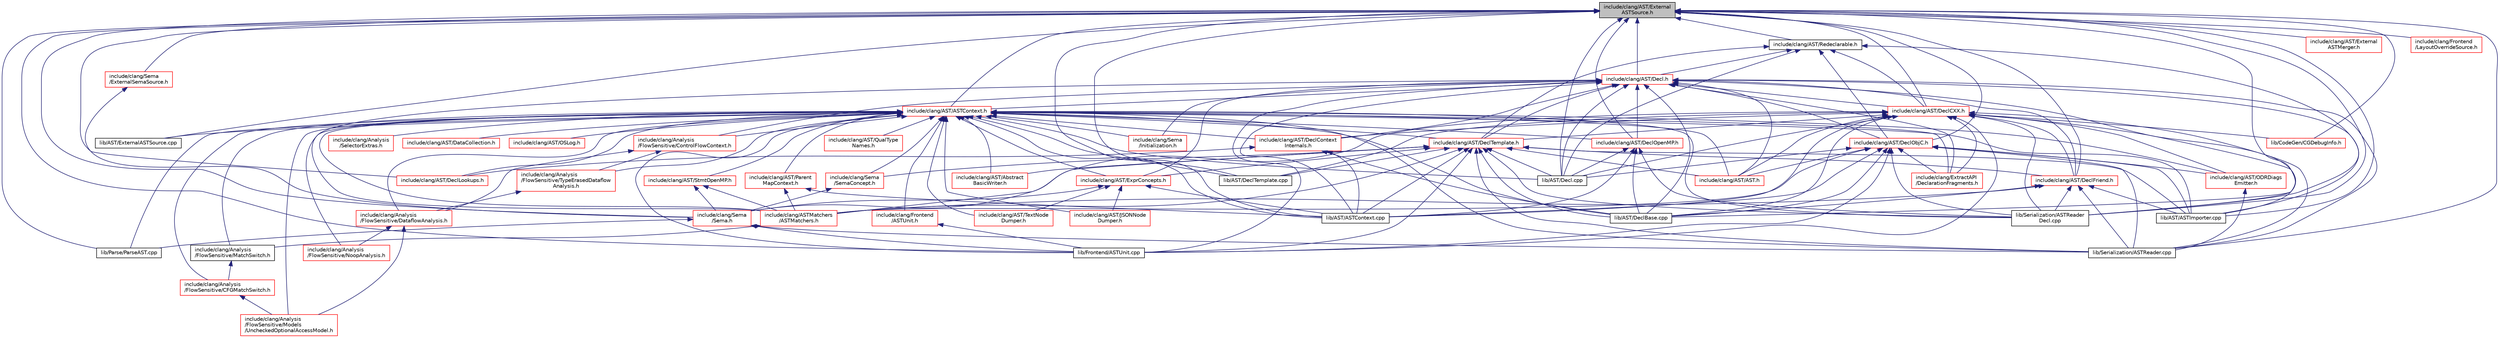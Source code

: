 digraph "include/clang/AST/ExternalASTSource.h"
{
 // LATEX_PDF_SIZE
  bgcolor="transparent";
  edge [fontname="Helvetica",fontsize="10",labelfontname="Helvetica",labelfontsize="10"];
  node [fontname="Helvetica",fontsize="10",shape=record];
  Node1 [label="include/clang/AST/External\lASTSource.h",height=0.2,width=0.4,color="black", fillcolor="grey75", style="filled", fontcolor="black",tooltip=" "];
  Node1 -> Node2 [dir="back",color="midnightblue",fontsize="10",style="solid",fontname="Helvetica"];
  Node2 [label="include/clang/AST/ASTContext.h",height=0.2,width=0.4,color="red",URL="$ASTContext_8h.html",tooltip=" "];
  Node2 -> Node3 [dir="back",color="midnightblue",fontsize="10",style="solid",fontname="Helvetica"];
  Node3 [label="include/clang/Analysis\l/FlowSensitive/CFGMatchSwitch.h",height=0.2,width=0.4,color="red",URL="$CFGMatchSwitch_8h.html",tooltip=" "];
  Node3 -> Node4 [dir="back",color="midnightblue",fontsize="10",style="solid",fontname="Helvetica"];
  Node4 [label="include/clang/Analysis\l/FlowSensitive/Models\l/UncheckedOptionalAccessModel.h",height=0.2,width=0.4,color="red",URL="$UncheckedOptionalAccessModel_8h.html",tooltip=" "];
  Node2 -> Node6 [dir="back",color="midnightblue",fontsize="10",style="solid",fontname="Helvetica"];
  Node6 [label="include/clang/Analysis\l/FlowSensitive/ControlFlowContext.h",height=0.2,width=0.4,color="red",URL="$ControlFlowContext_8h.html",tooltip=" "];
  Node6 -> Node7 [dir="back",color="midnightblue",fontsize="10",style="solid",fontname="Helvetica"];
  Node7 [label="include/clang/Analysis\l/FlowSensitive/DataflowAnalysis.h",height=0.2,width=0.4,color="red",URL="$DataflowAnalysis_8h.html",tooltip=" "];
  Node7 -> Node4 [dir="back",color="midnightblue",fontsize="10",style="solid",fontname="Helvetica"];
  Node7 -> Node11 [dir="back",color="midnightblue",fontsize="10",style="solid",fontname="Helvetica"];
  Node11 [label="include/clang/Analysis\l/FlowSensitive/NoopAnalysis.h",height=0.2,width=0.4,color="red",URL="$NoopAnalysis_8h.html",tooltip=" "];
  Node6 -> Node18 [dir="back",color="midnightblue",fontsize="10",style="solid",fontname="Helvetica"];
  Node18 [label="include/clang/Analysis\l/FlowSensitive/TypeErasedDataflow\lAnalysis.h",height=0.2,width=0.4,color="red",URL="$TypeErasedDataflowAnalysis_8h.html",tooltip=" "];
  Node18 -> Node7 [dir="back",color="midnightblue",fontsize="10",style="solid",fontname="Helvetica"];
  Node2 -> Node7 [dir="back",color="midnightblue",fontsize="10",style="solid",fontname="Helvetica"];
  Node2 -> Node15 [dir="back",color="midnightblue",fontsize="10",style="solid",fontname="Helvetica"];
  Node15 [label="include/clang/Analysis\l/FlowSensitive/MatchSwitch.h",height=0.2,width=0.4,color="black",URL="$MatchSwitch_8h.html",tooltip=" "];
  Node15 -> Node3 [dir="back",color="midnightblue",fontsize="10",style="solid",fontname="Helvetica"];
  Node2 -> Node4 [dir="back",color="midnightblue",fontsize="10",style="solid",fontname="Helvetica"];
  Node2 -> Node11 [dir="back",color="midnightblue",fontsize="10",style="solid",fontname="Helvetica"];
  Node2 -> Node18 [dir="back",color="midnightblue",fontsize="10",style="solid",fontname="Helvetica"];
  Node2 -> Node22 [dir="back",color="midnightblue",fontsize="10",style="solid",fontname="Helvetica"];
  Node22 [label="include/clang/Analysis\l/SelectorExtras.h",height=0.2,width=0.4,color="red",URL="$SelectorExtras_8h.html",tooltip=" "];
  Node2 -> Node33 [dir="back",color="midnightblue",fontsize="10",style="solid",fontname="Helvetica"];
  Node33 [label="include/clang/AST/Abstract\lBasicWriter.h",height=0.2,width=0.4,color="red",URL="$AbstractBasicWriter_8h.html",tooltip=" "];
  Node2 -> Node39 [dir="back",color="midnightblue",fontsize="10",style="solid",fontname="Helvetica"];
  Node39 [label="include/clang/AST/AST.h",height=0.2,width=0.4,color="red",URL="$AST_8h.html",tooltip=" "];
  Node2 -> Node54 [dir="back",color="midnightblue",fontsize="10",style="solid",fontname="Helvetica"];
  Node54 [label="include/clang/AST/DataCollection.h",height=0.2,width=0.4,color="red",URL="$DataCollection_8h.html",tooltip=" "];
  Node2 -> Node57 [dir="back",color="midnightblue",fontsize="10",style="solid",fontname="Helvetica"];
  Node57 [label="include/clang/AST/DeclContext\lInternals.h",height=0.2,width=0.4,color="red",URL="$DeclContextInternals_8h.html",tooltip=" "];
  Node57 -> Node58 [dir="back",color="midnightblue",fontsize="10",style="solid",fontname="Helvetica"];
  Node58 [label="include/clang/AST/DeclLookups.h",height=0.2,width=0.4,color="red",URL="$DeclLookups_8h.html",tooltip=" "];
  Node57 -> Node65 [dir="back",color="midnightblue",fontsize="10",style="solid",fontname="Helvetica"];
  Node65 [label="lib/AST/ASTContext.cpp",height=0.2,width=0.4,color="black",URL="$ASTContext_8cpp.html",tooltip=" "];
  Node57 -> Node62 [dir="back",color="midnightblue",fontsize="10",style="solid",fontname="Helvetica"];
  Node62 [label="lib/AST/DeclBase.cpp",height=0.2,width=0.4,color="black",URL="$DeclBase_8cpp.html",tooltip=" "];
  Node2 -> Node58 [dir="back",color="midnightblue",fontsize="10",style="solid",fontname="Helvetica"];
  Node2 -> Node67 [dir="back",color="midnightblue",fontsize="10",style="solid",fontname="Helvetica"];
  Node67 [label="include/clang/AST/DeclOpenMP.h",height=0.2,width=0.4,color="red",URL="$DeclOpenMP_8h.html",tooltip=" "];
  Node67 -> Node65 [dir="back",color="midnightblue",fontsize="10",style="solid",fontname="Helvetica"];
  Node67 -> Node235 [dir="back",color="midnightblue",fontsize="10",style="solid",fontname="Helvetica"];
  Node235 [label="lib/AST/Decl.cpp",height=0.2,width=0.4,color="black",URL="$Decl_8cpp.html",tooltip=" "];
  Node67 -> Node62 [dir="back",color="midnightblue",fontsize="10",style="solid",fontname="Helvetica"];
  Node67 -> Node95 [dir="back",color="midnightblue",fontsize="10",style="solid",fontname="Helvetica"];
  Node95 [label="lib/Serialization/ASTReader\lDecl.cpp",height=0.2,width=0.4,color="black",URL="$ASTReaderDecl_8cpp.html",tooltip=" "];
  Node2 -> Node240 [dir="back",color="midnightblue",fontsize="10",style="solid",fontname="Helvetica"];
  Node240 [label="include/clang/AST/DeclTemplate.h",height=0.2,width=0.4,color="red",URL="$DeclTemplate_8h.html",tooltip=" "];
  Node240 -> Node33 [dir="back",color="midnightblue",fontsize="10",style="solid",fontname="Helvetica"];
  Node240 -> Node39 [dir="back",color="midnightblue",fontsize="10",style="solid",fontname="Helvetica"];
  Node240 -> Node255 [dir="back",color="midnightblue",fontsize="10",style="solid",fontname="Helvetica"];
  Node255 [label="include/clang/AST/DeclFriend.h",height=0.2,width=0.4,color="red",URL="$DeclFriend_8h.html",tooltip=" "];
  Node255 -> Node256 [dir="back",color="midnightblue",fontsize="10",style="solid",fontname="Helvetica"];
  Node256 [label="include/clang/ASTMatchers\l/ASTMatchers.h",height=0.2,width=0.4,color="red",URL="$ASTMatchers_8h.html",tooltip=" "];
  Node256 -> Node15 [dir="back",color="midnightblue",fontsize="10",style="solid",fontname="Helvetica"];
  Node255 -> Node90 [dir="back",color="midnightblue",fontsize="10",style="solid",fontname="Helvetica"];
  Node90 [label="lib/AST/ASTImporter.cpp",height=0.2,width=0.4,color="black",URL="$ASTImporter_8cpp.html",tooltip=" "];
  Node255 -> Node62 [dir="back",color="midnightblue",fontsize="10",style="solid",fontname="Helvetica"];
  Node255 -> Node243 [dir="back",color="midnightblue",fontsize="10",style="solid",fontname="Helvetica"];
  Node243 [label="lib/Serialization/ASTReader.cpp",height=0.2,width=0.4,color="black",URL="$ASTReader_8cpp.html",tooltip=" "];
  Node255 -> Node95 [dir="back",color="midnightblue",fontsize="10",style="solid",fontname="Helvetica"];
  Node240 -> Node305 [dir="back",color="midnightblue",fontsize="10",style="solid",fontname="Helvetica"];
  Node305 [label="include/clang/AST/ExprConcepts.h",height=0.2,width=0.4,color="red",URL="$ExprConcepts_8h.html",tooltip=" "];
  Node305 -> Node71 [dir="back",color="midnightblue",fontsize="10",style="solid",fontname="Helvetica"];
  Node71 [label="include/clang/AST/JSONNode\lDumper.h",height=0.2,width=0.4,color="red",URL="$JSONNodeDumper_8h.html",tooltip=" "];
  Node305 -> Node73 [dir="back",color="midnightblue",fontsize="10",style="solid",fontname="Helvetica"];
  Node73 [label="include/clang/AST/TextNode\lDumper.h",height=0.2,width=0.4,color="red",URL="$TextNodeDumper_8h.html",tooltip=" "];
  Node305 -> Node336 [dir="back",color="midnightblue",fontsize="10",style="solid",fontname="Helvetica"];
  Node336 [label="include/clang/Sema\l/Sema.h",height=0.2,width=0.4,color="red",URL="$Sema_8h.html",tooltip=" "];
  Node336 -> Node382 [dir="back",color="midnightblue",fontsize="10",style="solid",fontname="Helvetica"];
  Node382 [label="lib/Frontend/ASTUnit.cpp",height=0.2,width=0.4,color="black",URL="$ASTUnit_8cpp.html",tooltip=" "];
  Node336 -> Node352 [dir="back",color="midnightblue",fontsize="10",style="solid",fontname="Helvetica"];
  Node352 [label="lib/Parse/ParseAST.cpp",height=0.2,width=0.4,color="black",URL="$ParseAST_8cpp.html",tooltip=" "];
  Node336 -> Node243 [dir="back",color="midnightblue",fontsize="10",style="solid",fontname="Helvetica"];
  Node305 -> Node65 [dir="back",color="midnightblue",fontsize="10",style="solid",fontname="Helvetica"];
  Node240 -> Node256 [dir="back",color="midnightblue",fontsize="10",style="solid",fontname="Helvetica"];
  Node240 -> Node336 [dir="back",color="midnightblue",fontsize="10",style="solid",fontname="Helvetica"];
  Node240 -> Node638 [dir="back",color="midnightblue",fontsize="10",style="solid",fontname="Helvetica"];
  Node638 [label="include/clang/Sema\l/SemaConcept.h",height=0.2,width=0.4,color="red",URL="$SemaConcept_8h.html",tooltip=" "];
  Node638 -> Node336 [dir="back",color="midnightblue",fontsize="10",style="solid",fontname="Helvetica"];
  Node240 -> Node65 [dir="back",color="midnightblue",fontsize="10",style="solid",fontname="Helvetica"];
  Node240 -> Node90 [dir="back",color="midnightblue",fontsize="10",style="solid",fontname="Helvetica"];
  Node240 -> Node235 [dir="back",color="midnightblue",fontsize="10",style="solid",fontname="Helvetica"];
  Node240 -> Node62 [dir="back",color="midnightblue",fontsize="10",style="solid",fontname="Helvetica"];
  Node240 -> Node644 [dir="back",color="midnightblue",fontsize="10",style="solid",fontname="Helvetica"];
  Node644 [label="lib/AST/DeclTemplate.cpp",height=0.2,width=0.4,color="black",URL="$DeclTemplate_8cpp.html",tooltip=" "];
  Node240 -> Node382 [dir="back",color="midnightblue",fontsize="10",style="solid",fontname="Helvetica"];
  Node240 -> Node243 [dir="back",color="midnightblue",fontsize="10",style="solid",fontname="Helvetica"];
  Node240 -> Node95 [dir="back",color="midnightblue",fontsize="10",style="solid",fontname="Helvetica"];
  Node2 -> Node305 [dir="back",color="midnightblue",fontsize="10",style="solid",fontname="Helvetica"];
  Node2 -> Node71 [dir="back",color="midnightblue",fontsize="10",style="solid",fontname="Helvetica"];
  Node2 -> Node653 [dir="back",color="midnightblue",fontsize="10",style="solid",fontname="Helvetica"];
  Node653 [label="include/clang/AST/ODRDiags\lEmitter.h",height=0.2,width=0.4,color="red",URL="$ODRDiagsEmitter_8h.html",tooltip=" "];
  Node653 -> Node243 [dir="back",color="midnightblue",fontsize="10",style="solid",fontname="Helvetica"];
  Node2 -> Node654 [dir="back",color="midnightblue",fontsize="10",style="solid",fontname="Helvetica"];
  Node654 [label="include/clang/AST/OSLog.h",height=0.2,width=0.4,color="red",URL="$OSLog_8h.html",tooltip=" "];
  Node2 -> Node657 [dir="back",color="midnightblue",fontsize="10",style="solid",fontname="Helvetica"];
  Node657 [label="include/clang/AST/Parent\lMapContext.h",height=0.2,width=0.4,color="red",URL="$ParentMapContext_8h.html",tooltip=" "];
  Node657 -> Node256 [dir="back",color="midnightblue",fontsize="10",style="solid",fontname="Helvetica"];
  Node657 -> Node65 [dir="back",color="midnightblue",fontsize="10",style="solid",fontname="Helvetica"];
  Node2 -> Node658 [dir="back",color="midnightblue",fontsize="10",style="solid",fontname="Helvetica"];
  Node658 [label="include/clang/AST/QualType\lNames.h",height=0.2,width=0.4,color="red",URL="$QualTypeNames_8h.html",tooltip=" "];
  Node2 -> Node659 [dir="back",color="midnightblue",fontsize="10",style="solid",fontname="Helvetica"];
  Node659 [label="include/clang/AST/StmtOpenMP.h",height=0.2,width=0.4,color="red",URL="$StmtOpenMP_8h.html",tooltip=" "];
  Node659 -> Node256 [dir="back",color="midnightblue",fontsize="10",style="solid",fontname="Helvetica"];
  Node659 -> Node336 [dir="back",color="midnightblue",fontsize="10",style="solid",fontname="Helvetica"];
  Node2 -> Node73 [dir="back",color="midnightblue",fontsize="10",style="solid",fontname="Helvetica"];
  Node2 -> Node256 [dir="back",color="midnightblue",fontsize="10",style="solid",fontname="Helvetica"];
  Node2 -> Node661 [dir="back",color="midnightblue",fontsize="10",style="solid",fontname="Helvetica"];
  Node661 [label="include/clang/ExtractAPI\l/DeclarationFragments.h",height=0.2,width=0.4,color="red",URL="$DeclarationFragments_8h.html",tooltip=" "];
  Node2 -> Node672 [dir="back",color="midnightblue",fontsize="10",style="solid",fontname="Helvetica"];
  Node672 [label="include/clang/Frontend\l/ASTUnit.h",height=0.2,width=0.4,color="red",URL="$ASTUnit_8h.html",tooltip=" "];
  Node672 -> Node382 [dir="back",color="midnightblue",fontsize="10",style="solid",fontname="Helvetica"];
  Node2 -> Node637 [dir="back",color="midnightblue",fontsize="10",style="solid",fontname="Helvetica"];
  Node637 [label="include/clang/Sema\l/Initialization.h",height=0.2,width=0.4,color="red",URL="$Initialization_8h.html",tooltip=" "];
  Node2 -> Node638 [dir="back",color="midnightblue",fontsize="10",style="solid",fontname="Helvetica"];
  Node2 -> Node65 [dir="back",color="midnightblue",fontsize="10",style="solid",fontname="Helvetica"];
  Node2 -> Node90 [dir="back",color="midnightblue",fontsize="10",style="solid",fontname="Helvetica"];
  Node2 -> Node235 [dir="back",color="midnightblue",fontsize="10",style="solid",fontname="Helvetica"];
  Node2 -> Node62 [dir="back",color="midnightblue",fontsize="10",style="solid",fontname="Helvetica"];
  Node2 -> Node644 [dir="back",color="midnightblue",fontsize="10",style="solid",fontname="Helvetica"];
  Node2 -> Node714 [dir="back",color="midnightblue",fontsize="10",style="solid",fontname="Helvetica"];
  Node714 [label="lib/AST/ExternalASTSource.cpp",height=0.2,width=0.4,color="black",URL="$ExternalASTSource_8cpp.html",tooltip=" "];
  Node2 -> Node382 [dir="back",color="midnightblue",fontsize="10",style="solid",fontname="Helvetica"];
  Node2 -> Node352 [dir="back",color="midnightblue",fontsize="10",style="solid",fontname="Helvetica"];
  Node2 -> Node243 [dir="back",color="midnightblue",fontsize="10",style="solid",fontname="Helvetica"];
  Node2 -> Node95 [dir="back",color="midnightblue",fontsize="10",style="solid",fontname="Helvetica"];
  Node1 -> Node739 [dir="back",color="midnightblue",fontsize="10",style="solid",fontname="Helvetica"];
  Node739 [label="include/clang/AST/Decl.h",height=0.2,width=0.4,color="red",URL="$Decl_8h.html",tooltip=" "];
  Node739 -> Node6 [dir="back",color="midnightblue",fontsize="10",style="solid",fontname="Helvetica"];
  Node739 -> Node39 [dir="back",color="midnightblue",fontsize="10",style="solid",fontname="Helvetica"];
  Node739 -> Node2 [dir="back",color="midnightblue",fontsize="10",style="solid",fontname="Helvetica"];
  Node739 -> Node57 [dir="back",color="midnightblue",fontsize="10",style="solid",fontname="Helvetica"];
  Node739 -> Node762 [dir="back",color="midnightblue",fontsize="10",style="solid",fontname="Helvetica"];
  Node762 [label="include/clang/AST/DeclCXX.h",height=0.2,width=0.4,color="red",URL="$DeclCXX_8h.html",tooltip=" "];
  Node762 -> Node39 [dir="back",color="midnightblue",fontsize="10",style="solid",fontname="Helvetica"];
  Node762 -> Node57 [dir="back",color="midnightblue",fontsize="10",style="solid",fontname="Helvetica"];
  Node762 -> Node255 [dir="back",color="midnightblue",fontsize="10",style="solid",fontname="Helvetica"];
  Node762 -> Node240 [dir="back",color="midnightblue",fontsize="10",style="solid",fontname="Helvetica"];
  Node762 -> Node653 [dir="back",color="midnightblue",fontsize="10",style="solid",fontname="Helvetica"];
  Node762 -> Node256 [dir="back",color="midnightblue",fontsize="10",style="solid",fontname="Helvetica"];
  Node762 -> Node661 [dir="back",color="midnightblue",fontsize="10",style="solid",fontname="Helvetica"];
  Node762 -> Node65 [dir="back",color="midnightblue",fontsize="10",style="solid",fontname="Helvetica"];
  Node762 -> Node90 [dir="back",color="midnightblue",fontsize="10",style="solid",fontname="Helvetica"];
  Node762 -> Node235 [dir="back",color="midnightblue",fontsize="10",style="solid",fontname="Helvetica"];
  Node762 -> Node62 [dir="back",color="midnightblue",fontsize="10",style="solid",fontname="Helvetica"];
  Node762 -> Node644 [dir="back",color="midnightblue",fontsize="10",style="solid",fontname="Helvetica"];
  Node762 -> Node806 [dir="back",color="midnightblue",fontsize="10",style="solid",fontname="Helvetica"];
  Node806 [label="lib/CodeGen/CGDebugInfo.h",height=0.2,width=0.4,color="red",URL="$CGDebugInfo_8h.html",tooltip=" "];
  Node762 -> Node382 [dir="back",color="midnightblue",fontsize="10",style="solid",fontname="Helvetica"];
  Node762 -> Node243 [dir="back",color="midnightblue",fontsize="10",style="solid",fontname="Helvetica"];
  Node762 -> Node95 [dir="back",color="midnightblue",fontsize="10",style="solid",fontname="Helvetica"];
  Node739 -> Node255 [dir="back",color="midnightblue",fontsize="10",style="solid",fontname="Helvetica"];
  Node739 -> Node808 [dir="back",color="midnightblue",fontsize="10",style="solid",fontname="Helvetica"];
  Node808 [label="include/clang/AST/DeclObjC.h",height=0.2,width=0.4,color="red",URL="$DeclObjC_8h.html",tooltip=" "];
  Node808 -> Node39 [dir="back",color="midnightblue",fontsize="10",style="solid",fontname="Helvetica"];
  Node808 -> Node653 [dir="back",color="midnightblue",fontsize="10",style="solid",fontname="Helvetica"];
  Node808 -> Node256 [dir="back",color="midnightblue",fontsize="10",style="solid",fontname="Helvetica"];
  Node808 -> Node661 [dir="back",color="midnightblue",fontsize="10",style="solid",fontname="Helvetica"];
  Node808 -> Node65 [dir="back",color="midnightblue",fontsize="10",style="solid",fontname="Helvetica"];
  Node808 -> Node90 [dir="back",color="midnightblue",fontsize="10",style="solid",fontname="Helvetica"];
  Node808 -> Node235 [dir="back",color="midnightblue",fontsize="10",style="solid",fontname="Helvetica"];
  Node808 -> Node62 [dir="back",color="midnightblue",fontsize="10",style="solid",fontname="Helvetica"];
  Node808 -> Node382 [dir="back",color="midnightblue",fontsize="10",style="solid",fontname="Helvetica"];
  Node808 -> Node243 [dir="back",color="midnightblue",fontsize="10",style="solid",fontname="Helvetica"];
  Node808 -> Node95 [dir="back",color="midnightblue",fontsize="10",style="solid",fontname="Helvetica"];
  Node739 -> Node67 [dir="back",color="midnightblue",fontsize="10",style="solid",fontname="Helvetica"];
  Node739 -> Node240 [dir="back",color="midnightblue",fontsize="10",style="solid",fontname="Helvetica"];
  Node739 -> Node305 [dir="back",color="midnightblue",fontsize="10",style="solid",fontname="Helvetica"];
  Node739 -> Node256 [dir="back",color="midnightblue",fontsize="10",style="solid",fontname="Helvetica"];
  Node739 -> Node661 [dir="back",color="midnightblue",fontsize="10",style="solid",fontname="Helvetica"];
  Node739 -> Node637 [dir="back",color="midnightblue",fontsize="10",style="solid",fontname="Helvetica"];
  Node739 -> Node65 [dir="back",color="midnightblue",fontsize="10",style="solid",fontname="Helvetica"];
  Node739 -> Node90 [dir="back",color="midnightblue",fontsize="10",style="solid",fontname="Helvetica"];
  Node739 -> Node235 [dir="back",color="midnightblue",fontsize="10",style="solid",fontname="Helvetica"];
  Node739 -> Node62 [dir="back",color="midnightblue",fontsize="10",style="solid",fontname="Helvetica"];
  Node739 -> Node382 [dir="back",color="midnightblue",fontsize="10",style="solid",fontname="Helvetica"];
  Node739 -> Node243 [dir="back",color="midnightblue",fontsize="10",style="solid",fontname="Helvetica"];
  Node739 -> Node95 [dir="back",color="midnightblue",fontsize="10",style="solid",fontname="Helvetica"];
  Node1 -> Node762 [dir="back",color="midnightblue",fontsize="10",style="solid",fontname="Helvetica"];
  Node1 -> Node255 [dir="back",color="midnightblue",fontsize="10",style="solid",fontname="Helvetica"];
  Node1 -> Node58 [dir="back",color="midnightblue",fontsize="10",style="solid",fontname="Helvetica"];
  Node1 -> Node808 [dir="back",color="midnightblue",fontsize="10",style="solid",fontname="Helvetica"];
  Node1 -> Node67 [dir="back",color="midnightblue",fontsize="10",style="solid",fontname="Helvetica"];
  Node1 -> Node621 [dir="back",color="midnightblue",fontsize="10",style="solid",fontname="Helvetica"];
  Node621 [label="include/clang/AST/External\lASTMerger.h",height=0.2,width=0.4,color="red",URL="$ExternalASTMerger_8h.html",tooltip=" "];
  Node1 -> Node860 [dir="back",color="midnightblue",fontsize="10",style="solid",fontname="Helvetica"];
  Node860 [label="include/clang/AST/Redeclarable.h",height=0.2,width=0.4,color="black",URL="$Redeclarable_8h.html",tooltip=" "];
  Node860 -> Node739 [dir="back",color="midnightblue",fontsize="10",style="solid",fontname="Helvetica"];
  Node860 -> Node762 [dir="back",color="midnightblue",fontsize="10",style="solid",fontname="Helvetica"];
  Node860 -> Node808 [dir="back",color="midnightblue",fontsize="10",style="solid",fontname="Helvetica"];
  Node860 -> Node240 [dir="back",color="midnightblue",fontsize="10",style="solid",fontname="Helvetica"];
  Node860 -> Node235 [dir="back",color="midnightblue",fontsize="10",style="solid",fontname="Helvetica"];
  Node860 -> Node95 [dir="back",color="midnightblue",fontsize="10",style="solid",fontname="Helvetica"];
  Node1 -> Node861 [dir="back",color="midnightblue",fontsize="10",style="solid",fontname="Helvetica"];
  Node861 [label="include/clang/Frontend\l/LayoutOverrideSource.h",height=0.2,width=0.4,color="red",URL="$LayoutOverrideSource_8h.html",tooltip=" "];
  Node1 -> Node783 [dir="back",color="midnightblue",fontsize="10",style="solid",fontname="Helvetica"];
  Node783 [label="include/clang/Sema\l/ExternalSemaSource.h",height=0.2,width=0.4,color="red",URL="$ExternalSemaSource_8h.html",tooltip=" "];
  Node783 -> Node336 [dir="back",color="midnightblue",fontsize="10",style="solid",fontname="Helvetica"];
  Node1 -> Node336 [dir="back",color="midnightblue",fontsize="10",style="solid",fontname="Helvetica"];
  Node1 -> Node65 [dir="back",color="midnightblue",fontsize="10",style="solid",fontname="Helvetica"];
  Node1 -> Node90 [dir="back",color="midnightblue",fontsize="10",style="solid",fontname="Helvetica"];
  Node1 -> Node235 [dir="back",color="midnightblue",fontsize="10",style="solid",fontname="Helvetica"];
  Node1 -> Node62 [dir="back",color="midnightblue",fontsize="10",style="solid",fontname="Helvetica"];
  Node1 -> Node644 [dir="back",color="midnightblue",fontsize="10",style="solid",fontname="Helvetica"];
  Node1 -> Node714 [dir="back",color="midnightblue",fontsize="10",style="solid",fontname="Helvetica"];
  Node1 -> Node806 [dir="back",color="midnightblue",fontsize="10",style="solid",fontname="Helvetica"];
  Node1 -> Node382 [dir="back",color="midnightblue",fontsize="10",style="solid",fontname="Helvetica"];
  Node1 -> Node352 [dir="back",color="midnightblue",fontsize="10",style="solid",fontname="Helvetica"];
  Node1 -> Node243 [dir="back",color="midnightblue",fontsize="10",style="solid",fontname="Helvetica"];
  Node1 -> Node95 [dir="back",color="midnightblue",fontsize="10",style="solid",fontname="Helvetica"];
}
